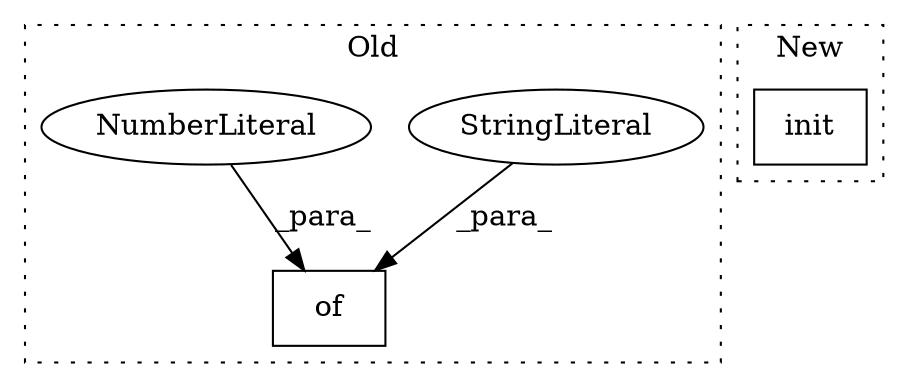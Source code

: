 digraph G {
subgraph cluster0 {
1 [label="of" a="32" s="1820,1841" l="3,1" shape="box"];
3 [label="StringLiteral" a="45" s="1823" l="16" shape="ellipse"];
4 [label="NumberLiteral" a="34" s="1840" l="1" shape="ellipse"];
label = "Old";
style="dotted";
}
subgraph cluster1 {
2 [label="init" a="32" s="383" l="6" shape="box"];
label = "New";
style="dotted";
}
3 -> 1 [label="_para_"];
4 -> 1 [label="_para_"];
}